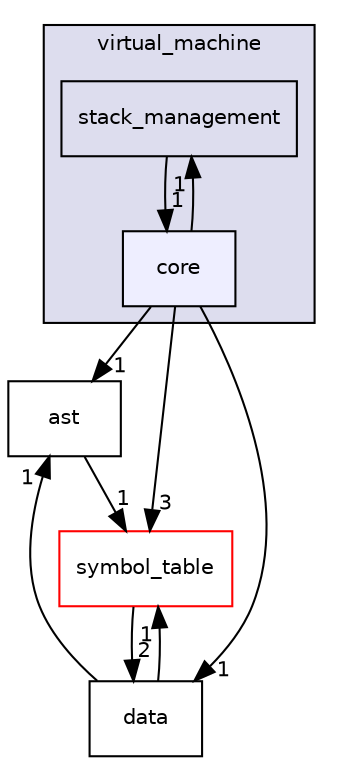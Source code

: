 digraph "src/virtual_machine/core" {
  compound=true
  node [ fontsize="10", fontname="Helvetica"];
  edge [ labelfontsize="10", labelfontname="Helvetica"];
  subgraph clusterdir_e5266b4ceb27e330c344e6cd56c95927 {
    graph [ bgcolor="#ddddee", pencolor="black", label="virtual_machine" fontname="Helvetica", fontsize="10", URL="dir_e5266b4ceb27e330c344e6cd56c95927.html"]
  dir_f6fa2e932ef009c59cb992a8233ab02a [shape=box label="stack_management" URL="dir_f6fa2e932ef009c59cb992a8233ab02a.html"];
  dir_6df885ecf73bf58ddde4e8d338d76cb1 [shape=box, label="core", style="filled", fillcolor="#eeeeff", pencolor="black", URL="dir_6df885ecf73bf58ddde4e8d338d76cb1.html"];
  }
  dir_203e5988f1ed315d29383d699972de6f [shape=box label="ast" URL="dir_203e5988f1ed315d29383d699972de6f.html"];
  dir_c1be8d27e7f84178e95f152701110b19 [shape=box label="data" URL="dir_c1be8d27e7f84178e95f152701110b19.html"];
  dir_ee2e78e09e3523a3dc72b1c19f9afb8f [shape=box label="symbol_table" fillcolor="white" style="filled" color="red" URL="dir_ee2e78e09e3523a3dc72b1c19f9afb8f.html"];
  dir_f6fa2e932ef009c59cb992a8233ab02a->dir_6df885ecf73bf58ddde4e8d338d76cb1 [headlabel="1", labeldistance=1.5 headhref="dir_000027_000025.html"];
  dir_6df885ecf73bf58ddde4e8d338d76cb1->dir_203e5988f1ed315d29383d699972de6f [headlabel="1", labeldistance=1.5 headhref="dir_000025_000001.html"];
  dir_6df885ecf73bf58ddde4e8d338d76cb1->dir_c1be8d27e7f84178e95f152701110b19 [headlabel="1", labeldistance=1.5 headhref="dir_000025_000002.html"];
  dir_6df885ecf73bf58ddde4e8d338d76cb1->dir_ee2e78e09e3523a3dc72b1c19f9afb8f [headlabel="3", labeldistance=1.5 headhref="dir_000025_000014.html"];
  dir_6df885ecf73bf58ddde4e8d338d76cb1->dir_f6fa2e932ef009c59cb992a8233ab02a [headlabel="1", labeldistance=1.5 headhref="dir_000025_000027.html"];
  dir_203e5988f1ed315d29383d699972de6f->dir_ee2e78e09e3523a3dc72b1c19f9afb8f [headlabel="1", labeldistance=1.5 headhref="dir_000001_000014.html"];
  dir_c1be8d27e7f84178e95f152701110b19->dir_203e5988f1ed315d29383d699972de6f [headlabel="1", labeldistance=1.5 headhref="dir_000002_000001.html"];
  dir_c1be8d27e7f84178e95f152701110b19->dir_ee2e78e09e3523a3dc72b1c19f9afb8f [headlabel="1", labeldistance=1.5 headhref="dir_000002_000014.html"];
  dir_ee2e78e09e3523a3dc72b1c19f9afb8f->dir_c1be8d27e7f84178e95f152701110b19 [headlabel="2", labeldistance=1.5 headhref="dir_000014_000002.html"];
}
